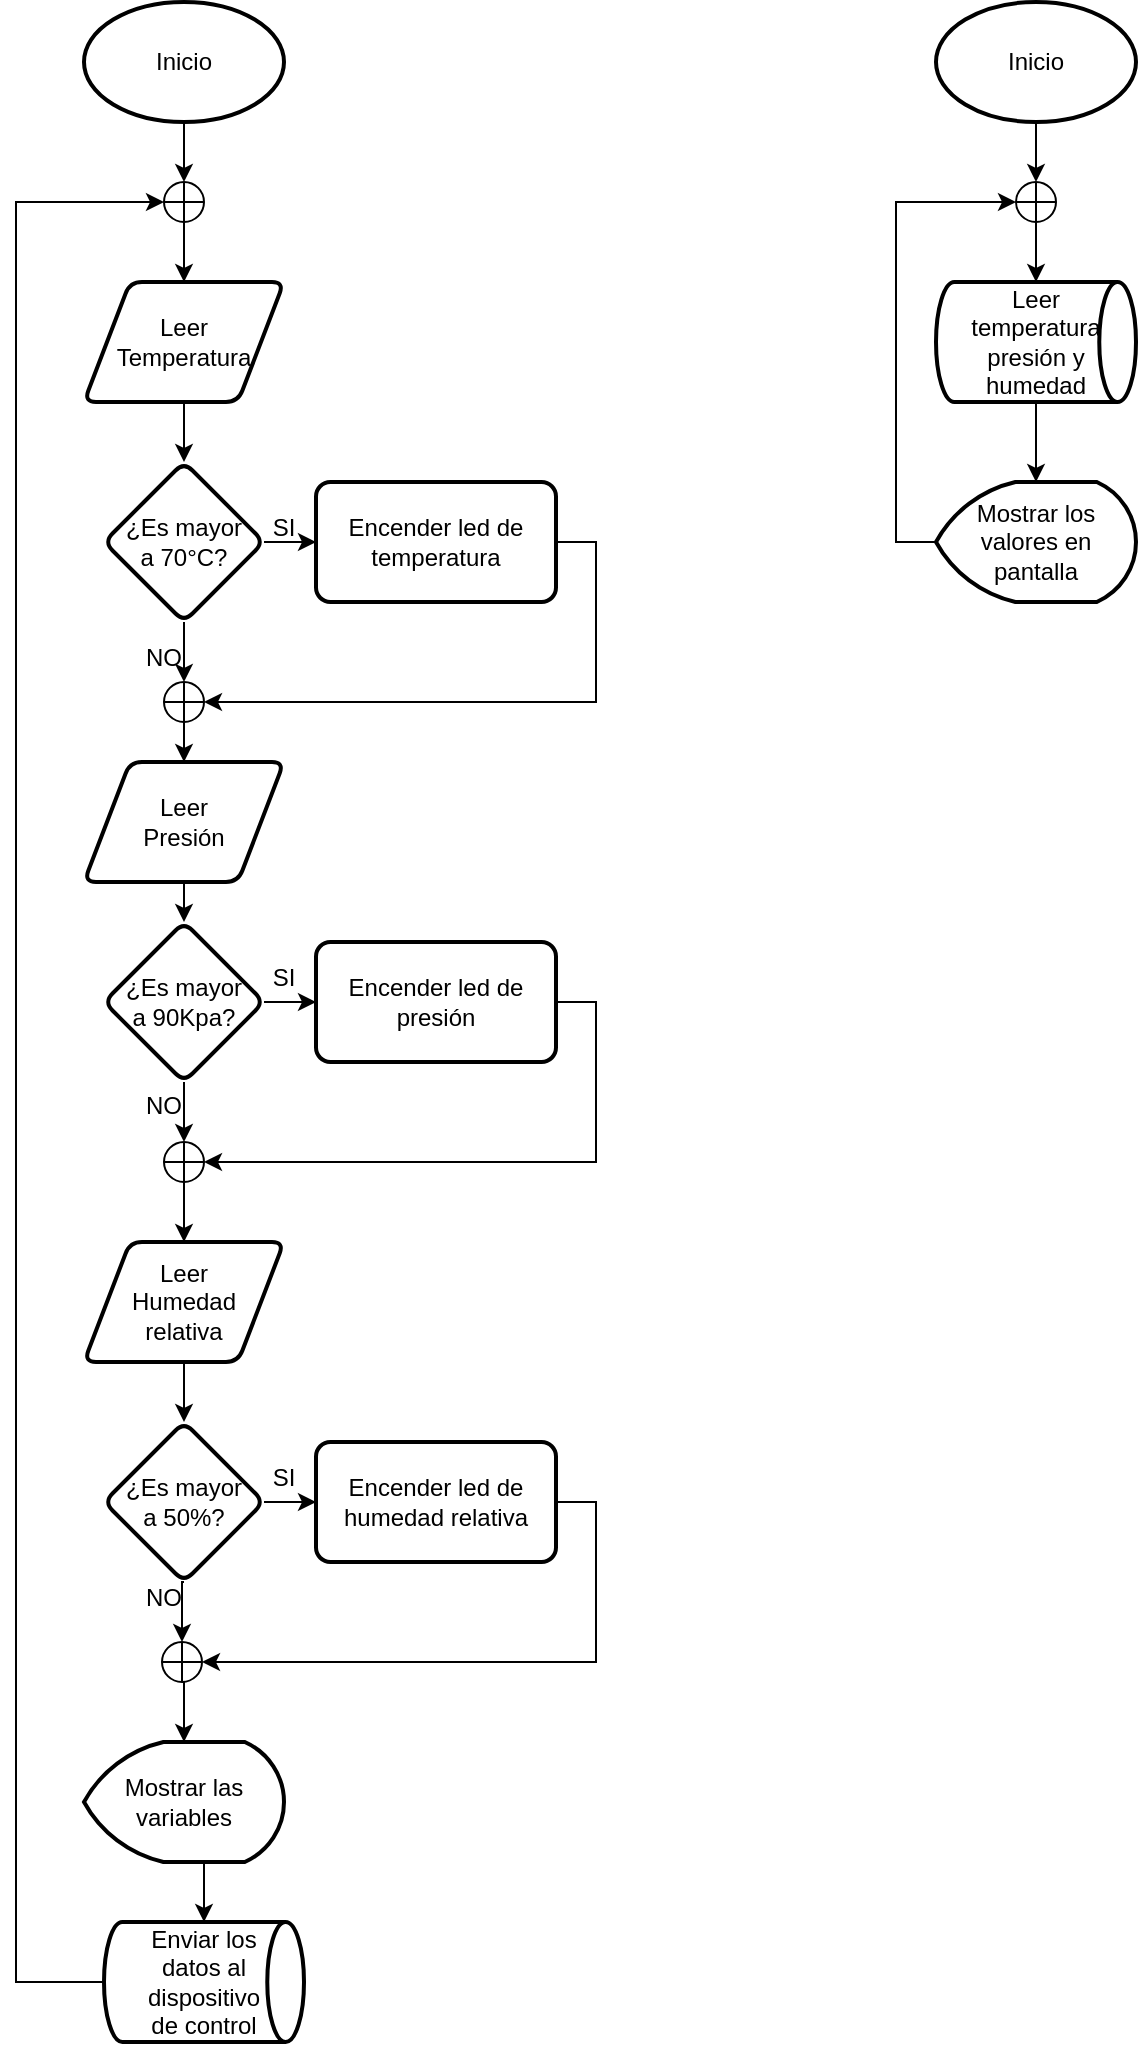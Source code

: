 <mxfile version="14.8.6" type="google"><diagram id="rR4vXBHWo1OWnmDYHGk9" name="Page-1"><mxGraphModel dx="1303" dy="603" grid="1" gridSize="10" guides="1" tooltips="1" connect="1" arrows="1" fold="1" page="1" pageScale="1" pageWidth="827" pageHeight="1169" math="0" shadow="0"><root><mxCell id="0"/><mxCell id="1" parent="0"/><mxCell id="FbpR4ye64vvP5BCD3qb7-6" style="edgeStyle=orthogonalEdgeStyle;rounded=0;orthogonalLoop=1;jettySize=auto;html=1;exitX=0.5;exitY=1;exitDx=0;exitDy=0;exitPerimeter=0;entryX=0.5;entryY=0;entryDx=0;entryDy=0;entryPerimeter=0;" edge="1" parent="1" source="FbpR4ye64vvP5BCD3qb7-1" target="FbpR4ye64vvP5BCD3qb7-4"><mxGeometry relative="1" as="geometry"/></mxCell><mxCell id="FbpR4ye64vvP5BCD3qb7-1" value="Inicio" style="strokeWidth=2;html=1;shape=mxgraph.flowchart.start_1;whiteSpace=wrap;" vertex="1" parent="1"><mxGeometry x="114" y="75" width="100" height="60" as="geometry"/></mxCell><mxCell id="FbpR4ye64vvP5BCD3qb7-9" value="" style="edgeStyle=orthogonalEdgeStyle;rounded=0;orthogonalLoop=1;jettySize=auto;html=1;" edge="1" parent="1" source="FbpR4ye64vvP5BCD3qb7-2" target="FbpR4ye64vvP5BCD3qb7-8"><mxGeometry relative="1" as="geometry"/></mxCell><mxCell id="FbpR4ye64vvP5BCD3qb7-2" value="&lt;div&gt;Leer&lt;/div&gt;Temperatura" style="shape=parallelogram;html=1;strokeWidth=2;perimeter=parallelogramPerimeter;whiteSpace=wrap;rounded=1;arcSize=12;size=0.23;" vertex="1" parent="1"><mxGeometry x="114" y="215" width="100" height="60" as="geometry"/></mxCell><mxCell id="FbpR4ye64vvP5BCD3qb7-7" style="edgeStyle=orthogonalEdgeStyle;rounded=0;orthogonalLoop=1;jettySize=auto;html=1;entryX=0.5;entryY=0;entryDx=0;entryDy=0;" edge="1" parent="1" source="FbpR4ye64vvP5BCD3qb7-4" target="FbpR4ye64vvP5BCD3qb7-2"><mxGeometry relative="1" as="geometry"/></mxCell><mxCell id="FbpR4ye64vvP5BCD3qb7-4" value="" style="verticalLabelPosition=bottom;verticalAlign=top;html=1;shape=mxgraph.flowchart.summing_function;aspect=fixed;" vertex="1" parent="1"><mxGeometry x="154" y="165" width="20" height="20" as="geometry"/></mxCell><mxCell id="FbpR4ye64vvP5BCD3qb7-13" style="edgeStyle=orthogonalEdgeStyle;rounded=0;orthogonalLoop=1;jettySize=auto;html=1;entryX=0.5;entryY=0;entryDx=0;entryDy=0;entryPerimeter=0;" edge="1" parent="1" source="FbpR4ye64vvP5BCD3qb7-8" target="FbpR4ye64vvP5BCD3qb7-11"><mxGeometry relative="1" as="geometry"/></mxCell><mxCell id="FbpR4ye64vvP5BCD3qb7-16" value="" style="edgeStyle=orthogonalEdgeStyle;rounded=0;orthogonalLoop=1;jettySize=auto;html=1;" edge="1" parent="1" source="FbpR4ye64vvP5BCD3qb7-8" target="FbpR4ye64vvP5BCD3qb7-15"><mxGeometry relative="1" as="geometry"/></mxCell><mxCell id="FbpR4ye64vvP5BCD3qb7-8" value="&lt;div&gt;¿Es mayor &lt;br&gt;&lt;/div&gt;&lt;div&gt;a 70°C?&lt;/div&gt;" style="rhombus;whiteSpace=wrap;html=1;rounded=1;strokeWidth=2;arcSize=12;" vertex="1" parent="1"><mxGeometry x="124" y="305" width="80" height="80" as="geometry"/></mxCell><mxCell id="FbpR4ye64vvP5BCD3qb7-32" style="edgeStyle=orthogonalEdgeStyle;rounded=0;orthogonalLoop=1;jettySize=auto;html=1;exitX=0.5;exitY=1;exitDx=0;exitDy=0;exitPerimeter=0;entryX=0.5;entryY=0;entryDx=0;entryDy=0;" edge="1" parent="1" source="FbpR4ye64vvP5BCD3qb7-11" target="FbpR4ye64vvP5BCD3qb7-31"><mxGeometry relative="1" as="geometry"/></mxCell><mxCell id="FbpR4ye64vvP5BCD3qb7-11" value="" style="verticalLabelPosition=bottom;verticalAlign=top;html=1;shape=mxgraph.flowchart.summing_function;aspect=fixed;" vertex="1" parent="1"><mxGeometry x="154" y="415" width="20" height="20" as="geometry"/></mxCell><mxCell id="FbpR4ye64vvP5BCD3qb7-17" style="edgeStyle=orthogonalEdgeStyle;rounded=0;orthogonalLoop=1;jettySize=auto;html=1;entryX=1;entryY=0.5;entryDx=0;entryDy=0;entryPerimeter=0;" edge="1" parent="1" source="FbpR4ye64vvP5BCD3qb7-15" target="FbpR4ye64vvP5BCD3qb7-11"><mxGeometry relative="1" as="geometry"><Array as="points"><mxPoint x="370" y="345"/><mxPoint x="370" y="425"/></Array></mxGeometry></mxCell><mxCell id="FbpR4ye64vvP5BCD3qb7-15" value="Encender led de temperatura" style="whiteSpace=wrap;html=1;rounded=1;strokeWidth=2;arcSize=12;" vertex="1" parent="1"><mxGeometry x="230" y="315" width="120" height="60" as="geometry"/></mxCell><mxCell id="FbpR4ye64vvP5BCD3qb7-18" value="&lt;div&gt;SI&lt;/div&gt;" style="text;html=1;strokeColor=none;fillColor=none;align=center;verticalAlign=middle;whiteSpace=wrap;rounded=0;" vertex="1" parent="1"><mxGeometry x="204" y="330" width="20" height="15" as="geometry"/></mxCell><mxCell id="FbpR4ye64vvP5BCD3qb7-19" value="NO" style="text;html=1;strokeColor=none;fillColor=none;align=center;verticalAlign=middle;whiteSpace=wrap;rounded=0;" vertex="1" parent="1"><mxGeometry x="144" y="865" width="20" height="15" as="geometry"/></mxCell><mxCell id="FbpR4ye64vvP5BCD3qb7-20" value="NO" style="text;html=1;strokeColor=none;fillColor=none;align=center;verticalAlign=middle;whiteSpace=wrap;rounded=0;" vertex="1" parent="1"><mxGeometry x="144" y="395" width="20" height="15" as="geometry"/></mxCell><mxCell id="FbpR4ye64vvP5BCD3qb7-22" value="&lt;div&gt;SI&lt;/div&gt;" style="text;html=1;strokeColor=none;fillColor=none;align=center;verticalAlign=middle;whiteSpace=wrap;rounded=0;" vertex="1" parent="1"><mxGeometry x="204" y="555" width="20" height="15" as="geometry"/></mxCell><mxCell id="FbpR4ye64vvP5BCD3qb7-27" style="edgeStyle=orthogonalEdgeStyle;rounded=0;orthogonalLoop=1;jettySize=auto;html=1;entryX=0.5;entryY=0;entryDx=0;entryDy=0;entryPerimeter=0;" edge="1" parent="1" source="FbpR4ye64vvP5BCD3qb7-23" target="FbpR4ye64vvP5BCD3qb7-25"><mxGeometry relative="1" as="geometry"/></mxCell><mxCell id="FbpR4ye64vvP5BCD3qb7-29" value="" style="edgeStyle=orthogonalEdgeStyle;rounded=0;orthogonalLoop=1;jettySize=auto;html=1;" edge="1" parent="1" source="FbpR4ye64vvP5BCD3qb7-23" target="FbpR4ye64vvP5BCD3qb7-28"><mxGeometry relative="1" as="geometry"/></mxCell><mxCell id="FbpR4ye64vvP5BCD3qb7-23" value="&lt;div&gt;¿Es mayor &lt;br&gt;&lt;/div&gt;&lt;div&gt;a 90Kpa?&lt;/div&gt;" style="rhombus;whiteSpace=wrap;html=1;rounded=1;strokeWidth=2;arcSize=12;" vertex="1" parent="1"><mxGeometry x="124" y="535" width="80" height="80" as="geometry"/></mxCell><mxCell id="FbpR4ye64vvP5BCD3qb7-36" value="" style="edgeStyle=orthogonalEdgeStyle;rounded=0;orthogonalLoop=1;jettySize=auto;html=1;entryX=0.5;entryY=0;entryDx=0;entryDy=0;" edge="1" parent="1" source="FbpR4ye64vvP5BCD3qb7-25" target="FbpR4ye64vvP5BCD3qb7-37"><mxGeometry relative="1" as="geometry"><mxPoint x="164.0" y="725" as="targetPoint"/></mxGeometry></mxCell><mxCell id="FbpR4ye64vvP5BCD3qb7-25" value="" style="verticalLabelPosition=bottom;verticalAlign=top;html=1;shape=mxgraph.flowchart.summing_function;aspect=fixed;" vertex="1" parent="1"><mxGeometry x="154" y="645" width="20" height="20" as="geometry"/></mxCell><mxCell id="FbpR4ye64vvP5BCD3qb7-30" style="edgeStyle=orthogonalEdgeStyle;rounded=0;orthogonalLoop=1;jettySize=auto;html=1;exitX=1;exitY=0.5;exitDx=0;exitDy=0;entryX=1;entryY=0.5;entryDx=0;entryDy=0;entryPerimeter=0;" edge="1" parent="1" source="FbpR4ye64vvP5BCD3qb7-28" target="FbpR4ye64vvP5BCD3qb7-25"><mxGeometry relative="1" as="geometry"/></mxCell><mxCell id="FbpR4ye64vvP5BCD3qb7-28" value="Encender led de presión" style="whiteSpace=wrap;html=1;rounded=1;strokeWidth=2;arcSize=12;" vertex="1" parent="1"><mxGeometry x="230" y="545" width="120" height="60" as="geometry"/></mxCell><mxCell id="FbpR4ye64vvP5BCD3qb7-33" style="edgeStyle=orthogonalEdgeStyle;rounded=0;orthogonalLoop=1;jettySize=auto;html=1;exitX=0.5;exitY=1;exitDx=0;exitDy=0;entryX=0.5;entryY=0;entryDx=0;entryDy=0;" edge="1" parent="1" source="FbpR4ye64vvP5BCD3qb7-31" target="FbpR4ye64vvP5BCD3qb7-23"><mxGeometry relative="1" as="geometry"/></mxCell><mxCell id="FbpR4ye64vvP5BCD3qb7-31" value="&lt;div&gt;Leer&lt;/div&gt;Presión" style="shape=parallelogram;html=1;strokeWidth=2;perimeter=parallelogramPerimeter;whiteSpace=wrap;rounded=1;arcSize=12;size=0.23;" vertex="1" parent="1"><mxGeometry x="114" y="455" width="100" height="60" as="geometry"/></mxCell><mxCell id="FbpR4ye64vvP5BCD3qb7-34" value="NO" style="text;html=1;strokeColor=none;fillColor=none;align=center;verticalAlign=middle;whiteSpace=wrap;rounded=0;" vertex="1" parent="1"><mxGeometry x="144" y="619.5" width="20" height="15" as="geometry"/></mxCell><mxCell id="FbpR4ye64vvP5BCD3qb7-42" value="" style="edgeStyle=orthogonalEdgeStyle;rounded=0;orthogonalLoop=1;jettySize=auto;html=1;" edge="1" parent="1" source="FbpR4ye64vvP5BCD3qb7-37" target="FbpR4ye64vvP5BCD3qb7-41"><mxGeometry relative="1" as="geometry"/></mxCell><mxCell id="FbpR4ye64vvP5BCD3qb7-37" value="&lt;div&gt;Leer&lt;/div&gt;&lt;div&gt;Humedad&lt;/div&gt;&lt;div&gt;relativa&lt;br&gt;&lt;/div&gt;" style="shape=parallelogram;html=1;strokeWidth=2;perimeter=parallelogramPerimeter;whiteSpace=wrap;rounded=1;arcSize=12;size=0.23;" vertex="1" parent="1"><mxGeometry x="114" y="695" width="100" height="60" as="geometry"/></mxCell><mxCell id="FbpR4ye64vvP5BCD3qb7-38" style="edgeStyle=orthogonalEdgeStyle;rounded=0;orthogonalLoop=1;jettySize=auto;html=1;exitX=0.5;exitY=1;exitDx=0;exitDy=0;" edge="1" parent="1" source="FbpR4ye64vvP5BCD3qb7-37" target="FbpR4ye64vvP5BCD3qb7-37"><mxGeometry relative="1" as="geometry"/></mxCell><mxCell id="FbpR4ye64vvP5BCD3qb7-44" value="" style="edgeStyle=orthogonalEdgeStyle;rounded=0;orthogonalLoop=1;jettySize=auto;html=1;" edge="1" parent="1" source="FbpR4ye64vvP5BCD3qb7-41" target="FbpR4ye64vvP5BCD3qb7-43"><mxGeometry relative="1" as="geometry"/></mxCell><mxCell id="FbpR4ye64vvP5BCD3qb7-46" style="edgeStyle=orthogonalEdgeStyle;rounded=0;orthogonalLoop=1;jettySize=auto;html=1;exitX=0.5;exitY=1;exitDx=0;exitDy=0;entryX=0.5;entryY=0;entryDx=0;entryDy=0;entryPerimeter=0;" edge="1" parent="1" source="FbpR4ye64vvP5BCD3qb7-41" target="FbpR4ye64vvP5BCD3qb7-45"><mxGeometry relative="1" as="geometry"/></mxCell><mxCell id="FbpR4ye64vvP5BCD3qb7-41" value="&lt;div&gt;¿Es mayor&lt;/div&gt;&lt;div&gt;a 50%?&lt;br&gt;&lt;/div&gt;" style="rhombus;whiteSpace=wrap;html=1;rounded=1;strokeWidth=2;arcSize=12;" vertex="1" parent="1"><mxGeometry x="124" y="785" width="80" height="80" as="geometry"/></mxCell><mxCell id="FbpR4ye64vvP5BCD3qb7-47" style="edgeStyle=orthogonalEdgeStyle;rounded=0;orthogonalLoop=1;jettySize=auto;html=1;exitX=1;exitY=0.5;exitDx=0;exitDy=0;entryX=1;entryY=0.5;entryDx=0;entryDy=0;entryPerimeter=0;" edge="1" parent="1" source="FbpR4ye64vvP5BCD3qb7-43" target="FbpR4ye64vvP5BCD3qb7-45"><mxGeometry relative="1" as="geometry"/></mxCell><mxCell id="FbpR4ye64vvP5BCD3qb7-43" value="Encender led de humedad relativa" style="whiteSpace=wrap;html=1;rounded=1;strokeWidth=2;arcSize=12;" vertex="1" parent="1"><mxGeometry x="230" y="795" width="120" height="60" as="geometry"/></mxCell><mxCell id="FbpR4ye64vvP5BCD3qb7-51" style="edgeStyle=orthogonalEdgeStyle;rounded=0;orthogonalLoop=1;jettySize=auto;html=1;exitX=0.5;exitY=1;exitDx=0;exitDy=0;exitPerimeter=0;entryX=0.5;entryY=0;entryDx=0;entryDy=0;entryPerimeter=0;" edge="1" parent="1" source="FbpR4ye64vvP5BCD3qb7-45" target="FbpR4ye64vvP5BCD3qb7-50"><mxGeometry relative="1" as="geometry"/></mxCell><mxCell id="FbpR4ye64vvP5BCD3qb7-45" value="" style="verticalLabelPosition=bottom;verticalAlign=top;html=1;shape=mxgraph.flowchart.summing_function;aspect=fixed;" vertex="1" parent="1"><mxGeometry x="153" y="895" width="20" height="20" as="geometry"/></mxCell><mxCell id="FbpR4ye64vvP5BCD3qb7-48" value="SI" style="text;html=1;strokeColor=none;fillColor=none;align=center;verticalAlign=middle;whiteSpace=wrap;rounded=0;" vertex="1" parent="1"><mxGeometry x="204" y="805" width="20" height="15" as="geometry"/></mxCell><mxCell id="FbpR4ye64vvP5BCD3qb7-53" style="edgeStyle=orthogonalEdgeStyle;rounded=0;orthogonalLoop=1;jettySize=auto;html=1;exitX=0.5;exitY=1;exitDx=0;exitDy=0;exitPerimeter=0;entryX=0.5;entryY=0;entryDx=0;entryDy=0;entryPerimeter=0;" edge="1" parent="1" source="FbpR4ye64vvP5BCD3qb7-50" target="FbpR4ye64vvP5BCD3qb7-52"><mxGeometry relative="1" as="geometry"/></mxCell><mxCell id="FbpR4ye64vvP5BCD3qb7-50" value="Mostrar las variables" style="strokeWidth=2;html=1;shape=mxgraph.flowchart.display;whiteSpace=wrap;" vertex="1" parent="1"><mxGeometry x="114" y="945" width="100" height="60" as="geometry"/></mxCell><mxCell id="FbpR4ye64vvP5BCD3qb7-54" style="edgeStyle=orthogonalEdgeStyle;rounded=0;orthogonalLoop=1;jettySize=auto;html=1;entryX=0;entryY=0.5;entryDx=0;entryDy=0;entryPerimeter=0;" edge="1" parent="1" source="FbpR4ye64vvP5BCD3qb7-52" target="FbpR4ye64vvP5BCD3qb7-4"><mxGeometry relative="1" as="geometry"><Array as="points"><mxPoint x="80" y="1065"/><mxPoint x="80" y="175"/></Array></mxGeometry></mxCell><mxCell id="FbpR4ye64vvP5BCD3qb7-52" value="Enviar los &lt;br&gt;&lt;div&gt;datos al dispositivo &lt;br&gt;&lt;/div&gt;&lt;div&gt;de control&lt;/div&gt;" style="strokeWidth=2;html=1;shape=mxgraph.flowchart.direct_data;whiteSpace=wrap;" vertex="1" parent="1"><mxGeometry x="124" y="1035" width="100" height="60" as="geometry"/></mxCell><mxCell id="FbpR4ye64vvP5BCD3qb7-59" style="edgeStyle=orthogonalEdgeStyle;rounded=0;orthogonalLoop=1;jettySize=auto;html=1;exitX=0.5;exitY=1;exitDx=0;exitDy=0;exitPerimeter=0;entryX=0.5;entryY=0;entryDx=0;entryDy=0;entryPerimeter=0;" edge="1" parent="1" source="FbpR4ye64vvP5BCD3qb7-55" target="FbpR4ye64vvP5BCD3qb7-58"><mxGeometry relative="1" as="geometry"/></mxCell><mxCell id="FbpR4ye64vvP5BCD3qb7-55" value="Inicio" style="strokeWidth=2;html=1;shape=mxgraph.flowchart.start_1;whiteSpace=wrap;" vertex="1" parent="1"><mxGeometry x="540" y="75" width="100" height="60" as="geometry"/></mxCell><mxCell id="FbpR4ye64vvP5BCD3qb7-62" style="edgeStyle=orthogonalEdgeStyle;rounded=0;orthogonalLoop=1;jettySize=auto;html=1;exitX=0.5;exitY=1;exitDx=0;exitDy=0;exitPerimeter=0;entryX=0.5;entryY=0;entryDx=0;entryDy=0;entryPerimeter=0;" edge="1" parent="1" source="FbpR4ye64vvP5BCD3qb7-56" target="FbpR4ye64vvP5BCD3qb7-61"><mxGeometry relative="1" as="geometry"/></mxCell><mxCell id="FbpR4ye64vvP5BCD3qb7-56" value="&lt;div&gt;Leer&lt;/div&gt;&lt;div&gt; temperatura&lt;/div&gt;&lt;div&gt;presión y&lt;/div&gt;&lt;div&gt;humedad&lt;br&gt;&lt;/div&gt;" style="strokeWidth=2;html=1;shape=mxgraph.flowchart.direct_data;whiteSpace=wrap;" vertex="1" parent="1"><mxGeometry x="540" y="215" width="100" height="60" as="geometry"/></mxCell><mxCell id="FbpR4ye64vvP5BCD3qb7-60" style="edgeStyle=orthogonalEdgeStyle;rounded=0;orthogonalLoop=1;jettySize=auto;html=1;exitX=0.5;exitY=1;exitDx=0;exitDy=0;exitPerimeter=0;entryX=0.5;entryY=0;entryDx=0;entryDy=0;entryPerimeter=0;" edge="1" parent="1" source="FbpR4ye64vvP5BCD3qb7-58" target="FbpR4ye64vvP5BCD3qb7-56"><mxGeometry relative="1" as="geometry"/></mxCell><mxCell id="FbpR4ye64vvP5BCD3qb7-58" value="" style="verticalLabelPosition=bottom;verticalAlign=top;html=1;shape=mxgraph.flowchart.summing_function;aspect=fixed;" vertex="1" parent="1"><mxGeometry x="580" y="165" width="20" height="20" as="geometry"/></mxCell><mxCell id="FbpR4ye64vvP5BCD3qb7-63" style="edgeStyle=orthogonalEdgeStyle;rounded=0;orthogonalLoop=1;jettySize=auto;html=1;exitX=0;exitY=0.5;exitDx=0;exitDy=0;exitPerimeter=0;entryX=0;entryY=0.5;entryDx=0;entryDy=0;entryPerimeter=0;" edge="1" parent="1" source="FbpR4ye64vvP5BCD3qb7-61" target="FbpR4ye64vvP5BCD3qb7-58"><mxGeometry relative="1" as="geometry"/></mxCell><mxCell id="FbpR4ye64vvP5BCD3qb7-61" value="Mostrar los valores en pantalla" style="strokeWidth=2;html=1;shape=mxgraph.flowchart.display;whiteSpace=wrap;" vertex="1" parent="1"><mxGeometry x="540" y="315" width="100" height="60" as="geometry"/></mxCell></root></mxGraphModel></diagram></mxfile>